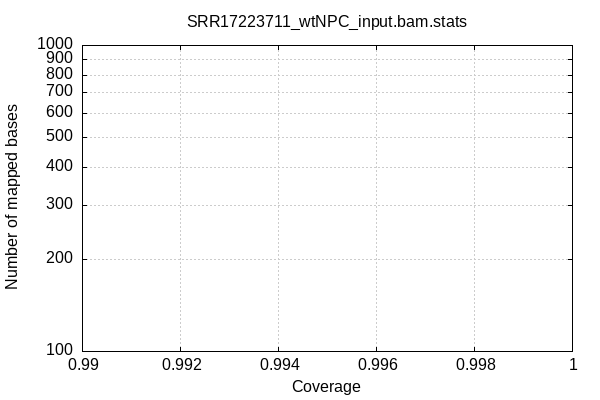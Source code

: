 
            set terminal png size 600,400 truecolor
            set output "SRR17223711_wtNPC_input_stats/coverage.png"
            set grid xtics ytics y2tics back lc rgb "#cccccc"
            set ylabel "Number of mapped bases"
            set xlabel "Coverage"
            set log y
            set style fill solid border -1
            set title "SRR17223711_wtNPC_input.bam.stats" noenhanced
            set xrange [:1]
            plot '-' with lines notitle
        1	984
end
